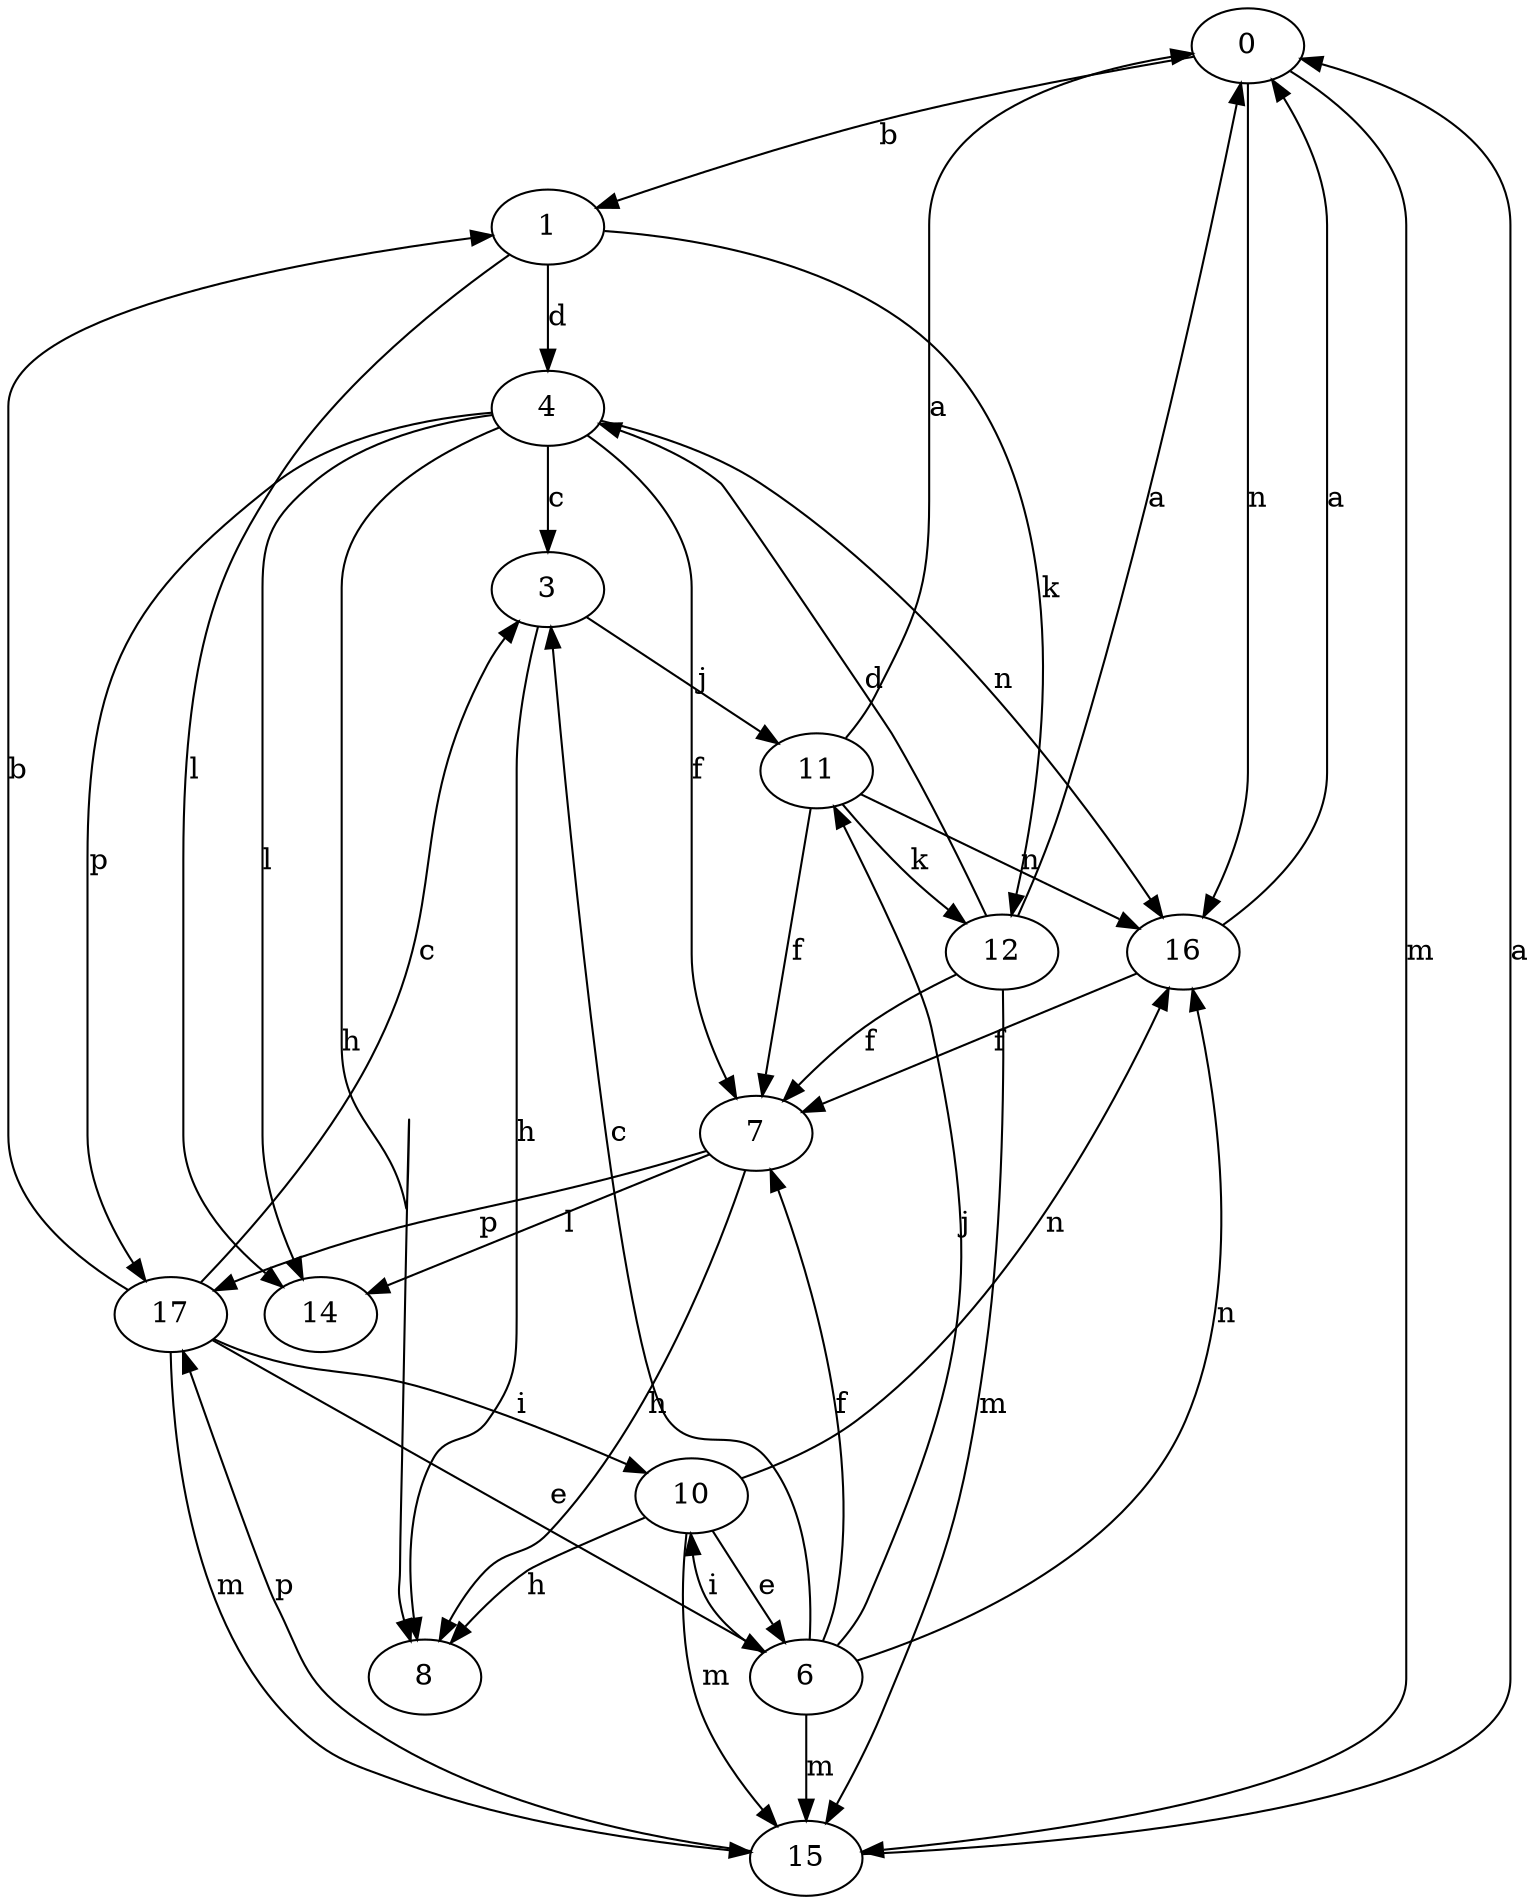 strict digraph  {
0;
1;
3;
4;
6;
7;
8;
10;
11;
12;
14;
15;
16;
17;
0 -> 1  [label=b];
0 -> 15  [label=m];
0 -> 16  [label=n];
1 -> 4  [label=d];
1 -> 12  [label=k];
1 -> 14  [label=l];
3 -> 8  [label=h];
3 -> 11  [label=j];
4 -> 3  [label=c];
4 -> 7  [label=f];
4 -> 8  [label=h];
4 -> 14  [label=l];
4 -> 16  [label=n];
4 -> 17  [label=p];
6 -> 3  [label=c];
6 -> 7  [label=f];
6 -> 10  [label=i];
6 -> 11  [label=j];
6 -> 15  [label=m];
6 -> 16  [label=n];
7 -> 8  [label=h];
7 -> 14  [label=l];
7 -> 17  [label=p];
10 -> 6  [label=e];
10 -> 8  [label=h];
10 -> 15  [label=m];
10 -> 16  [label=n];
11 -> 0  [label=a];
11 -> 7  [label=f];
11 -> 12  [label=k];
11 -> 16  [label=n];
12 -> 0  [label=a];
12 -> 4  [label=d];
12 -> 7  [label=f];
12 -> 15  [label=m];
15 -> 0  [label=a];
15 -> 17  [label=p];
16 -> 0  [label=a];
16 -> 7  [label=f];
17 -> 1  [label=b];
17 -> 3  [label=c];
17 -> 6  [label=e];
17 -> 10  [label=i];
17 -> 15  [label=m];
}
